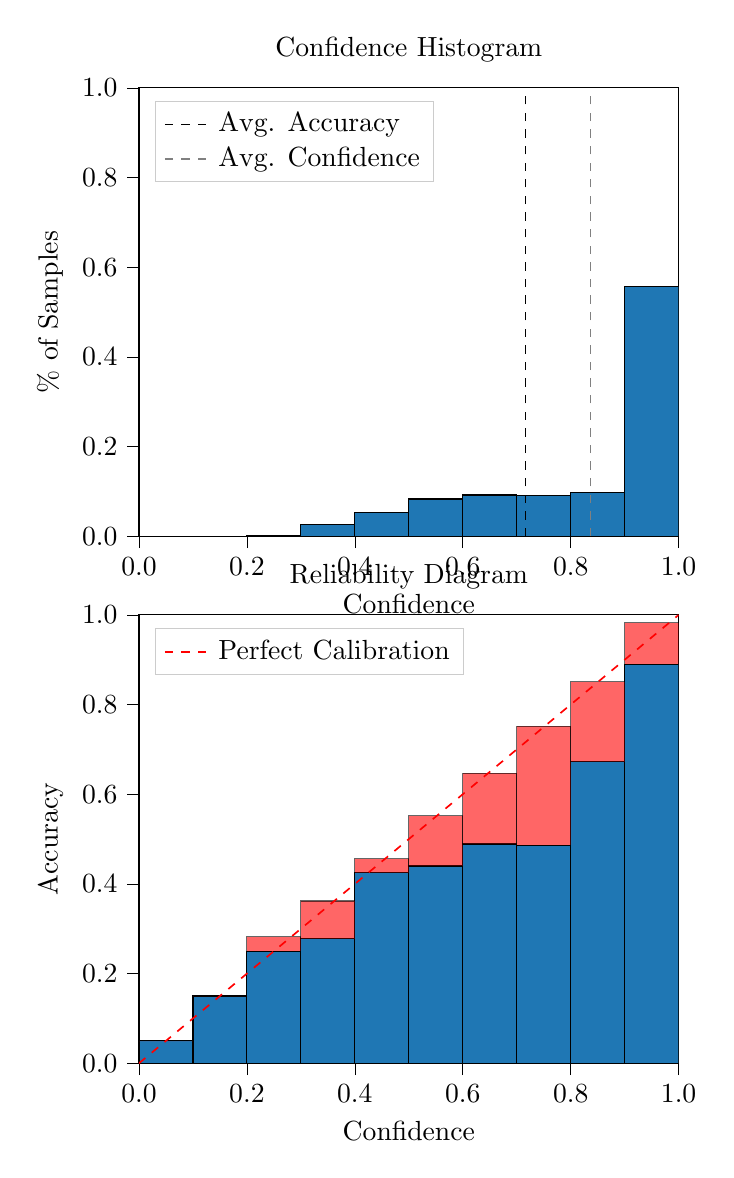 % This file was created by tikzplotlib v0.9.8.
\begin{tikzpicture}

\definecolor{color0}{rgb}{0.122,0.467,0.706}

\begin{groupplot}[group style={group size=1 by 2}]
\nextgroupplot[
legend cell align={left},
legend style={
  fill opacity=0.8,
  draw opacity=1,
  text opacity=1,
  at={(0.03,0.97)},
  anchor=north west,
  draw=white!80!black
},
tick align=outside,
tick pos=left,
title={Confidence Histogram},
x grid style={white!69.02!black},
xlabel={Confidence},
xmin=0, xmax=1,
xtick style={color=black},
xtick={0,0.2,0.4,0.6,0.8,1},
xticklabels={0.0,0.2,0.4,0.6,0.8,1.0},
y grid style={white!69.02!black},
ylabel={\% of Samples},
ymin=0, ymax=1,
ytick style={color=black},
ytick={0,0.2,0.4,0.6,0.8,1},
yticklabels={0.0,0.2,0.4,0.6,0.8,1.0}
]
\draw[draw=black,fill=color0] (axis cs:-6.939e-18,0) rectangle (axis cs:0.1,0);
\draw[draw=black,fill=color0] (axis cs:0.1,0) rectangle (axis cs:0.2,0);
\draw[draw=black,fill=color0] (axis cs:0.2,0) rectangle (axis cs:0.3,0.002);
\draw[draw=black,fill=color0] (axis cs:0.3,0) rectangle (axis cs:0.4,0.027);
\draw[draw=black,fill=color0] (axis cs:0.4,0) rectangle (axis cs:0.5,0.053);
\draw[draw=black,fill=color0] (axis cs:0.5,0) rectangle (axis cs:0.6,0.083);
\draw[draw=black,fill=color0] (axis cs:0.6,0) rectangle (axis cs:0.7,0.092);
\draw[draw=black,fill=color0] (axis cs:0.7,0) rectangle (axis cs:0.8,0.09);
\draw[draw=black,fill=color0] (axis cs:0.8,0) rectangle (axis cs:0.9,0.098);
\draw[draw=black,fill=color0] (axis cs:0.9,0) rectangle (axis cs:1,0.556);
\addplot [semithick, black, dashed]
table {%
0.716 0
0.716 1
};
\addlegendentry{Avg. Accuracy}
\addplot [semithick, white!50.196!black, dashed]
table {%
0.837 0
0.837 1
};
\addlegendentry{Avg. Confidence}

\nextgroupplot[
legend cell align={left},
legend style={
  fill opacity=0.8,
  draw opacity=1,
  text opacity=1,
  at={(0.03,0.97)},
  anchor=north west,
  draw=white!80!black
},
tick align=outside,
tick pos=left,
title={Reliability Diagram},
x grid style={white!69.02!black},
xlabel={Confidence},
xmin=0, xmax=1,
xtick style={color=black},
xtick={0,0.2,0.4,0.6,0.8,1},
xticklabels={0.0,0.2,0.4,0.6,0.8,1.0},
y grid style={white!69.02!black},
ylabel={Accuracy},
ymin=0, ymax=1,
ytick style={color=black},
ytick={0,0.2,0.4,0.6,0.8,1},
yticklabels={0.0,0.2,0.4,0.6,0.8,1.0}
]
\draw[draw=black,fill=color0] (axis cs:-6.939e-18,0) rectangle (axis cs:0.1,0.05);
\draw[draw=black,fill=color0] (axis cs:0.1,0) rectangle (axis cs:0.2,0.15);
\draw[draw=black,fill=color0] (axis cs:0.2,0) rectangle (axis cs:0.3,0.25);
\draw[draw=black,fill=color0] (axis cs:0.3,0) rectangle (axis cs:0.4,0.278);
\draw[draw=black,fill=color0] (axis cs:0.4,0) rectangle (axis cs:0.5,0.425);
\draw[draw=black,fill=color0] (axis cs:0.5,0) rectangle (axis cs:0.6,0.44);
\draw[draw=black,fill=color0] (axis cs:0.6,0) rectangle (axis cs:0.7,0.489);
\draw[draw=black,fill=color0] (axis cs:0.7,0) rectangle (axis cs:0.8,0.486);
\draw[draw=black,fill=color0] (axis cs:0.8,0) rectangle (axis cs:0.9,0.673);
\draw[draw=black,fill=color0] (axis cs:0.9,0) rectangle (axis cs:1,0.89);
\draw[draw=black,fill=red,opacity=0.6] (axis cs:-6.939e-18,0.05) rectangle (axis cs:0.1,0.05);
\draw[draw=black,fill=red,opacity=0.6] (axis cs:0.1,0.15) rectangle (axis cs:0.2,0.15);
\draw[draw=black,fill=red,opacity=0.6] (axis cs:0.2,0.25) rectangle (axis cs:0.3,0.282);
\draw[draw=black,fill=red,opacity=0.6] (axis cs:0.3,0.278) rectangle (axis cs:0.4,0.362);
\draw[draw=black,fill=red,opacity=0.6] (axis cs:0.4,0.425) rectangle (axis cs:0.5,0.456);
\draw[draw=black,fill=red,opacity=0.6] (axis cs:0.5,0.44) rectangle (axis cs:0.6,0.552);
\draw[draw=black,fill=red,opacity=0.6] (axis cs:0.6,0.489) rectangle (axis cs:0.7,0.647);
\draw[draw=black,fill=red,opacity=0.6] (axis cs:0.7,0.486) rectangle (axis cs:0.8,0.752);
\draw[draw=black,fill=red,opacity=0.6] (axis cs:0.8,0.673) rectangle (axis cs:0.9,0.851);
\draw[draw=black,fill=red,opacity=0.6] (axis cs:0.9,0.89) rectangle (axis cs:1,0.983);
\addplot [semithick, red, dashed]
table {%
0 0
1 1
};
\addlegendentry{Perfect Calibration}
\end{groupplot}

\end{tikzpicture}
